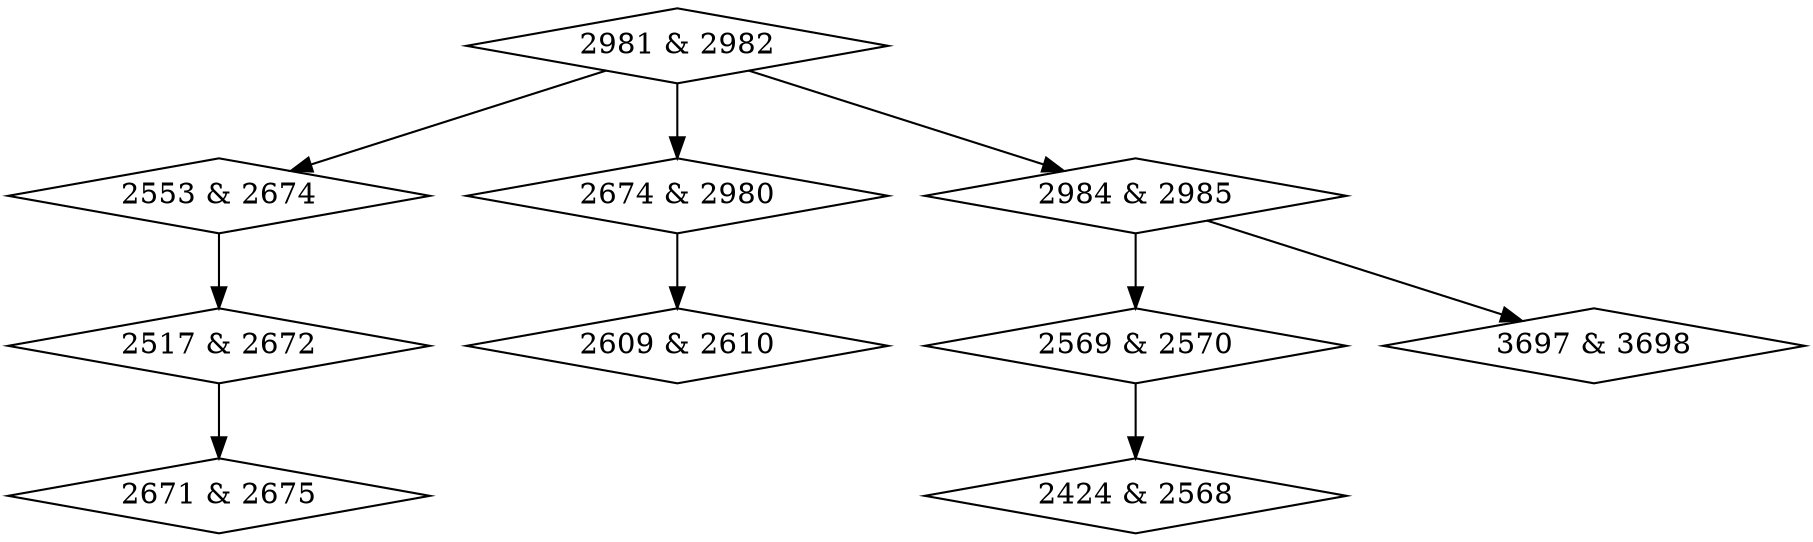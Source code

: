 digraph {
0 [label = "2424 & 2568", shape = diamond];
1 [label = "2517 & 2672", shape = diamond];
2 [label = "2553 & 2674", shape = diamond];
3 [label = "2674 & 2980", shape = diamond];
4 [label = "2569 & 2570", shape = diamond];
5 [label = "2609 & 2610", shape = diamond];
6 [label = "2671 & 2675", shape = diamond];
7 [label = "2981 & 2982", shape = diamond];
8 [label = "2984 & 2985", shape = diamond];
9 [label = "3697 & 3698", shape = diamond];
1->6;
2->1;
3->5;
4->0;
7->2;
7->3;
7->8;
8->4;
8->9;
}
